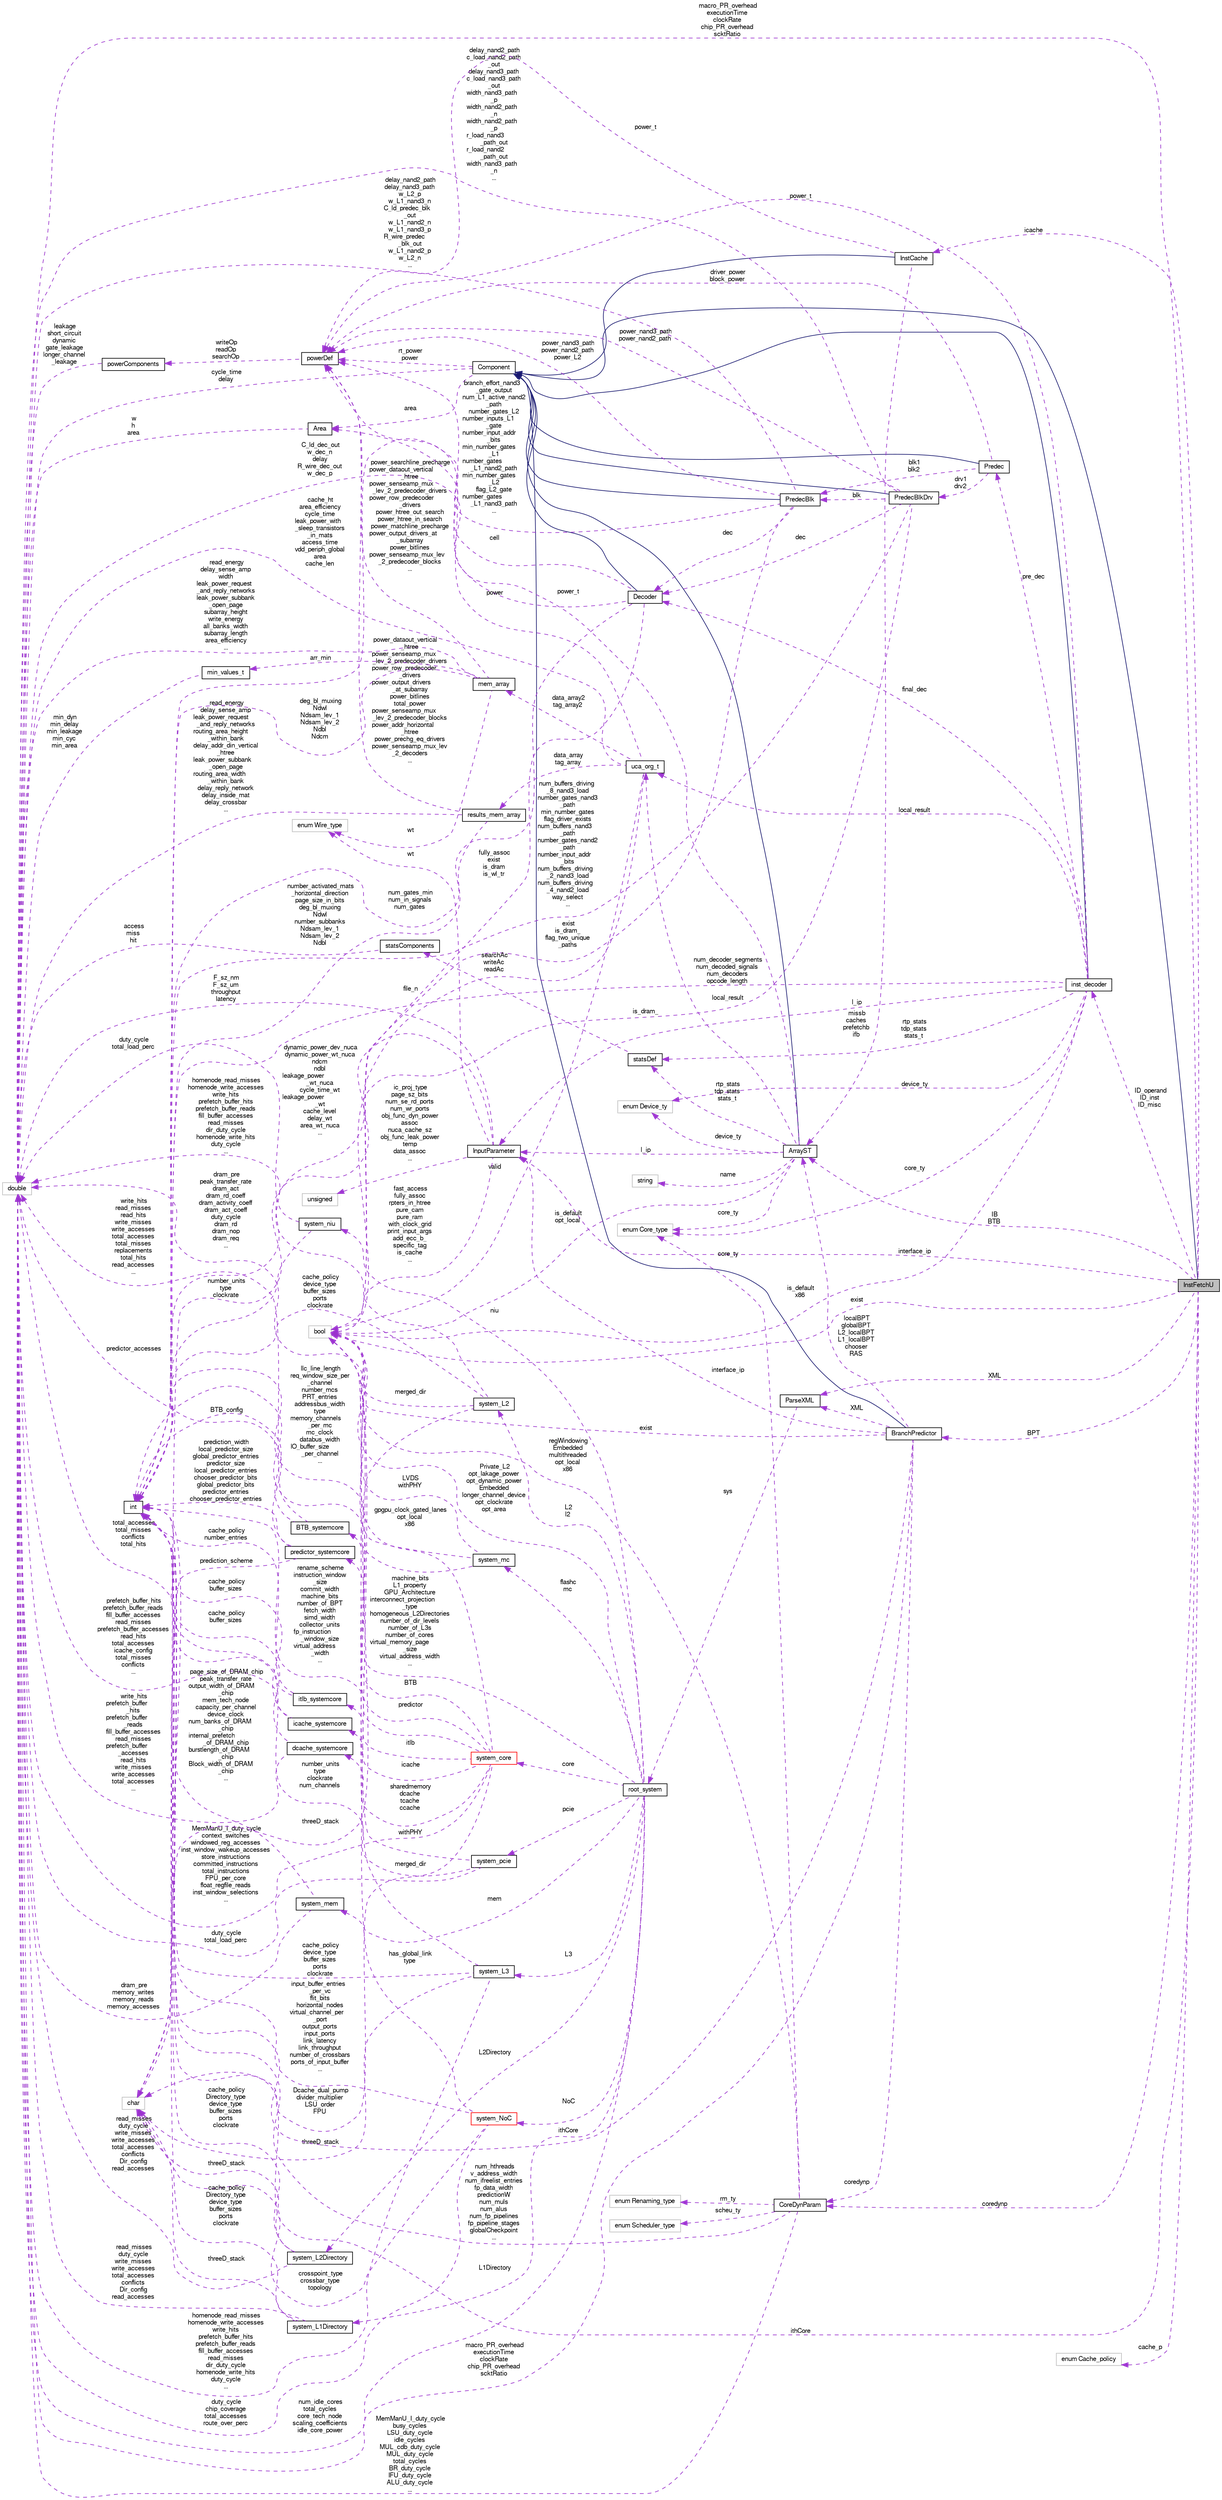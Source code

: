 digraph "InstFetchU"
{
  bgcolor="transparent";
  edge [fontname="FreeSans",fontsize="10",labelfontname="FreeSans",labelfontsize="10"];
  node [fontname="FreeSans",fontsize="10",shape=record];
  rankdir="LR";
  Node2 [label="InstFetchU",height=0.2,width=0.4,color="black", fillcolor="grey75", style="filled", fontcolor="black"];
  Node3 -> Node2 [dir="back",color="midnightblue",fontsize="10",style="solid",fontname="FreeSans"];
  Node3 [label="Component",height=0.2,width=0.4,color="black",URL="$classComponent.html"];
  Node4 -> Node3 [dir="back",color="darkorchid3",fontsize="10",style="dashed",label=" cycle_time\ndelay" ,fontname="FreeSans"];
  Node4 [label="double",height=0.2,width=0.4,color="grey75"];
  Node5 -> Node3 [dir="back",color="darkorchid3",fontsize="10",style="dashed",label=" rt_power\npower" ,fontname="FreeSans"];
  Node5 [label="powerDef",height=0.2,width=0.4,color="black",URL="$classpowerDef.html"];
  Node6 -> Node5 [dir="back",color="darkorchid3",fontsize="10",style="dashed",label=" writeOp\nreadOp\nsearchOp" ,fontname="FreeSans"];
  Node6 [label="powerComponents",height=0.2,width=0.4,color="black",URL="$classpowerComponents.html"];
  Node4 -> Node6 [dir="back",color="darkorchid3",fontsize="10",style="dashed",label=" leakage\nshort_circuit\ndynamic\ngate_leakage\nlonger_channel\l_leakage" ,fontname="FreeSans"];
  Node7 -> Node3 [dir="back",color="darkorchid3",fontsize="10",style="dashed",label=" area" ,fontname="FreeSans"];
  Node7 [label="Area",height=0.2,width=0.4,color="black",URL="$classArea.html"];
  Node4 -> Node7 [dir="back",color="darkorchid3",fontsize="10",style="dashed",label=" w\nh\narea" ,fontname="FreeSans"];
  Node8 -> Node2 [dir="back",color="darkorchid3",fontsize="10",style="dashed",label=" cache_p" ,fontname="FreeSans"];
  Node8 [label="enum Cache_policy",height=0.2,width=0.4,color="grey75"];
  Node4 -> Node2 [dir="back",color="darkorchid3",fontsize="10",style="dashed",label=" macro_PR_overhead\nexecutionTime\nclockRate\nchip_PR_overhead\nscktRatio" ,fontname="FreeSans"];
  Node9 -> Node2 [dir="back",color="darkorchid3",fontsize="10",style="dashed",label=" IB\nBTB" ,fontname="FreeSans"];
  Node9 [label="ArrayST",height=0.2,width=0.4,color="black",URL="$classArrayST.html"];
  Node3 -> Node9 [dir="back",color="midnightblue",fontsize="10",style="solid",fontname="FreeSans"];
  Node10 -> Node9 [dir="back",color="darkorchid3",fontsize="10",style="dashed",label=" device_ty" ,fontname="FreeSans"];
  Node10 [label="enum Device_ty",height=0.2,width=0.4,color="grey75"];
  Node5 -> Node9 [dir="back",color="darkorchid3",fontsize="10",style="dashed",label=" power_t" ,fontname="FreeSans"];
  Node11 -> Node9 [dir="back",color="darkorchid3",fontsize="10",style="dashed",label=" local_result" ,fontname="FreeSans"];
  Node11 [label="uca_org_t",height=0.2,width=0.4,color="black",URL="$classuca__org__t.html"];
  Node4 -> Node11 [dir="back",color="darkorchid3",fontsize="10",style="dashed",label=" cache_ht\narea_efficiency\ncycle_time\nleak_power_with\l_sleep_transistors\l_in_mats\naccess_time\nvdd_periph_global\narea\ncache_len" ,fontname="FreeSans"];
  Node12 -> Node11 [dir="back",color="darkorchid3",fontsize="10",style="dashed",label=" file_n" ,fontname="FreeSans"];
  Node12 [label="char",height=0.2,width=0.4,color="grey75"];
  Node5 -> Node11 [dir="back",color="darkorchid3",fontsize="10",style="dashed",label=" power" ,fontname="FreeSans"];
  Node13 -> Node11 [dir="back",color="darkorchid3",fontsize="10",style="dashed",label=" data_array2\ntag_array2" ,fontname="FreeSans"];
  Node13 [label="mem_array",height=0.2,width=0.4,color="black",URL="$classmem__array.html"];
  Node4 -> Node13 [dir="back",color="darkorchid3",fontsize="10",style="dashed",label=" read_energy\ndelay_sense_amp\nwidth\nleak_power_request\l_and_reply_networks\nleak_power_subbank\l_open_page\nsubarray_height\nwrite_energy\nall_banks_width\nsubarray_length\narea_efficiency\n..." ,fontname="FreeSans"];
  Node14 -> Node13 [dir="back",color="darkorchid3",fontsize="10",style="dashed",label=" arr_min" ,fontname="FreeSans"];
  Node14 [label="min_values_t",height=0.2,width=0.4,color="black",URL="$classmin__values__t.html"];
  Node4 -> Node14 [dir="back",color="darkorchid3",fontsize="10",style="dashed",label=" min_dyn\nmin_delay\nmin_leakage\nmin_cyc\nmin_area" ,fontname="FreeSans"];
  Node5 -> Node13 [dir="back",color="darkorchid3",fontsize="10",style="dashed",label=" power_searchline_precharge\npower_dataout_vertical\l_htree\npower_senseamp_mux\l_lev_2_predecoder_drivers\npower_row_predecoder\l_drivers\npower_htree_out_search\npower_htree_in_search\npower_matchline_precharge\npower_output_drivers_at\l_subarray\npower_bitlines\npower_senseamp_mux_lev\l_2_predecoder_blocks\n..." ,fontname="FreeSans"];
  Node15 -> Node13 [dir="back",color="darkorchid3",fontsize="10",style="dashed",label=" deg_bl_muxing\nNdwl\nNdsam_lev_1\nNdsam_lev_2\nNdbl\nNdcm" ,fontname="FreeSans"];
  Node15 [label="int",height=0.2,width=0.4,color="black",URL="$classint.html"];
  Node16 -> Node13 [dir="back",color="darkorchid3",fontsize="10",style="dashed",label=" wt" ,fontname="FreeSans"];
  Node16 [label="enum Wire_type",height=0.2,width=0.4,color="grey75"];
  Node17 -> Node11 [dir="back",color="darkorchid3",fontsize="10",style="dashed",label=" data_array\ntag_array" ,fontname="FreeSans"];
  Node17 [label="results_mem_array",height=0.2,width=0.4,color="black",URL="$structresults__mem__array.html"];
  Node4 -> Node17 [dir="back",color="darkorchid3",fontsize="10",style="dashed",label=" read_energy\ndelay_sense_amp\nleak_power_request\l_and_reply_networks\nrouting_area_height\l_within_bank\ndelay_addr_din_vertical\l_htree\nleak_power_subbank\l_open_page\nrouting_area_width\l_within_bank\ndelay_reply_network\ndelay_inside_mat\ndelay_crossbar\n..." ,fontname="FreeSans"];
  Node5 -> Node17 [dir="back",color="darkorchid3",fontsize="10",style="dashed",label=" power_dataout_vertical\l_htree\npower_senseamp_mux\l_lev_2_predecoder_drivers\npower_row_predecoder\l_drivers\npower_output_drivers\l_at_subarray\npower_bitlines\ntotal_power\npower_senseamp_mux\l_lev_2_predecoder_blocks\npower_addr_horizontal\l_htree\npower_prechg_eq_drivers\npower_senseamp_mux_lev\l_2_decoders\n..." ,fontname="FreeSans"];
  Node15 -> Node17 [dir="back",color="darkorchid3",fontsize="10",style="dashed",label=" number_activated_mats\l_horizontal_direction\npage_size_in_bits\ndeg_bl_muxing\nNdwl\nnumber_subbanks\nNdsam_lev_1\nNdsam_lev_2\nNdbl" ,fontname="FreeSans"];
  Node18 -> Node11 [dir="back",color="darkorchid3",fontsize="10",style="dashed",label=" valid" ,fontname="FreeSans"];
  Node18 [label="bool",height=0.2,width=0.4,color="grey75"];
  Node19 -> Node9 [dir="back",color="darkorchid3",fontsize="10",style="dashed",label=" rtp_stats\ntdp_stats\nstats_t" ,fontname="FreeSans"];
  Node19 [label="statsDef",height=0.2,width=0.4,color="black",URL="$classstatsDef.html"];
  Node20 -> Node19 [dir="back",color="darkorchid3",fontsize="10",style="dashed",label=" searchAc\nwriteAc\nreadAc" ,fontname="FreeSans"];
  Node20 [label="statsComponents",height=0.2,width=0.4,color="black",URL="$classstatsComponents.html"];
  Node4 -> Node20 [dir="back",color="darkorchid3",fontsize="10",style="dashed",label=" access\nmiss\nhit" ,fontname="FreeSans"];
  Node18 -> Node9 [dir="back",color="darkorchid3",fontsize="10",style="dashed",label=" is_default\nopt_local" ,fontname="FreeSans"];
  Node21 -> Node9 [dir="back",color="darkorchid3",fontsize="10",style="dashed",label=" name" ,fontname="FreeSans"];
  Node21 [label="string",height=0.2,width=0.4,color="grey75"];
  Node22 -> Node9 [dir="back",color="darkorchid3",fontsize="10",style="dashed",label=" l_ip" ,fontname="FreeSans"];
  Node22 [label="InputParameter",height=0.2,width=0.4,color="black",URL="$classInputParameter.html"];
  Node4 -> Node22 [dir="back",color="darkorchid3",fontsize="10",style="dashed",label=" F_sz_nm\nF_sz_um\nthroughput\nlatency" ,fontname="FreeSans"];
  Node15 -> Node22 [dir="back",color="darkorchid3",fontsize="10",style="dashed",label=" dynamic_power_dev_nuca\ndynamic_power_wt_nuca\nndcm\nndbl\nleakage_power\l_wt_nuca\ncycle_time_wt\nleakage_power\l_wt\ncache_level\ndelay_wt\narea_wt_nuca\n..." ,fontname="FreeSans"];
  Node18 -> Node22 [dir="back",color="darkorchid3",fontsize="10",style="dashed",label=" fast_access\nfully_assoc\nrpters_in_htree\npure_cam\npure_ram\nwith_clock_grid\nprint_input_args\nadd_ecc_b_\nspecific_tag\nis_cache\n..." ,fontname="FreeSans"];
  Node16 -> Node22 [dir="back",color="darkorchid3",fontsize="10",style="dashed",label=" wt" ,fontname="FreeSans"];
  Node23 -> Node22 [dir="back",color="darkorchid3",fontsize="10",style="dashed",label=" ic_proj_type\npage_sz_bits\nnum_se_rd_ports\nnum_wr_ports\nobj_func_dyn_power\nassoc\nnuca_cache_sz\nobj_func_leak_power\ntemp\ndata_assoc\n..." ,fontname="FreeSans"];
  Node23 [label="unsigned",height=0.2,width=0.4,color="grey75"];
  Node24 -> Node9 [dir="back",color="darkorchid3",fontsize="10",style="dashed",label=" core_ty" ,fontname="FreeSans"];
  Node24 [label="enum Core_type",height=0.2,width=0.4,color="grey75"];
  Node25 -> Node2 [dir="back",color="darkorchid3",fontsize="10",style="dashed",label=" coredynp" ,fontname="FreeSans"];
  Node25 [label="CoreDynParam",height=0.2,width=0.4,color="black",URL="$classCoreDynParam.html"];
  Node4 -> Node25 [dir="back",color="darkorchid3",fontsize="10",style="dashed",label=" MemManU_I_duty_cycle\nbusy_cycles\nLSU_duty_cycle\nidle_cycles\nMUL_cdb_duty_cycle\nMUL_duty_cycle\ntotal_cycles\nBR_duty_cycle\nIFU_duty_cycle\nALU_duty_cycle\n..." ,fontname="FreeSans"];
  Node15 -> Node25 [dir="back",color="darkorchid3",fontsize="10",style="dashed",label=" num_hthreads\nv_address_width\nnum_ifreelist_entries\nfp_data_width\npredictionW\nnum_muls\nnum_alus\nnum_fp_pipelines\nfp_pipeline_stages\nglobalCheckpoint\n..." ,fontname="FreeSans"];
  Node26 -> Node25 [dir="back",color="darkorchid3",fontsize="10",style="dashed",label=" rm_ty" ,fontname="FreeSans"];
  Node26 [label="enum Renaming_type",height=0.2,width=0.4,color="grey75"];
  Node18 -> Node25 [dir="back",color="darkorchid3",fontsize="10",style="dashed",label=" regWindowing\nEmbedded\nmultithreaded\nopt_local\nx86" ,fontname="FreeSans"];
  Node27 -> Node25 [dir="back",color="darkorchid3",fontsize="10",style="dashed",label=" scheu_ty" ,fontname="FreeSans"];
  Node27 [label="enum Scheduler_type",height=0.2,width=0.4,color="grey75"];
  Node24 -> Node25 [dir="back",color="darkorchid3",fontsize="10",style="dashed",label=" core_ty" ,fontname="FreeSans"];
  Node15 -> Node2 [dir="back",color="darkorchid3",fontsize="10",style="dashed",label=" ithCore" ,fontname="FreeSans"];
  Node18 -> Node2 [dir="back",color="darkorchid3",fontsize="10",style="dashed",label=" exist" ,fontname="FreeSans"];
  Node28 -> Node2 [dir="back",color="darkorchid3",fontsize="10",style="dashed",label=" ID_operand\nID_inst\nID_misc" ,fontname="FreeSans"];
  Node28 [label="inst_decoder",height=0.2,width=0.4,color="black",URL="$classinst__decoder.html"];
  Node3 -> Node28 [dir="back",color="midnightblue",fontsize="10",style="solid",fontname="FreeSans"];
  Node10 -> Node28 [dir="back",color="darkorchid3",fontsize="10",style="dashed",label=" device_ty" ,fontname="FreeSans"];
  Node5 -> Node28 [dir="back",color="darkorchid3",fontsize="10",style="dashed",label=" power_t" ,fontname="FreeSans"];
  Node11 -> Node28 [dir="back",color="darkorchid3",fontsize="10",style="dashed",label=" local_result" ,fontname="FreeSans"];
  Node19 -> Node28 [dir="back",color="darkorchid3",fontsize="10",style="dashed",label=" rtp_stats\ntdp_stats\nstats_t" ,fontname="FreeSans"];
  Node29 -> Node28 [dir="back",color="darkorchid3",fontsize="10",style="dashed",label=" final_dec" ,fontname="FreeSans"];
  Node29 [label="Decoder",height=0.2,width=0.4,color="black",URL="$classDecoder.html"];
  Node3 -> Node29 [dir="back",color="midnightblue",fontsize="10",style="solid",fontname="FreeSans"];
  Node4 -> Node29 [dir="back",color="darkorchid3",fontsize="10",style="dashed",label=" C_ld_dec_out\nw_dec_n\ndelay\nR_wire_dec_out\nw_dec_p" ,fontname="FreeSans"];
  Node15 -> Node29 [dir="back",color="darkorchid3",fontsize="10",style="dashed",label=" num_gates_min\nnum_in_signals\nnum_gates" ,fontname="FreeSans"];
  Node18 -> Node29 [dir="back",color="darkorchid3",fontsize="10",style="dashed",label=" fully_assoc\nexist\nis_dram\nis_wl_tr" ,fontname="FreeSans"];
  Node7 -> Node29 [dir="back",color="darkorchid3",fontsize="10",style="dashed",label=" cell" ,fontname="FreeSans"];
  Node15 -> Node28 [dir="back",color="darkorchid3",fontsize="10",style="dashed",label=" num_decoder_segments\nnum_decoded_signals\nnum_decoders\nopcode_length" ,fontname="FreeSans"];
  Node18 -> Node28 [dir="back",color="darkorchid3",fontsize="10",style="dashed",label=" is_default\nx86" ,fontname="FreeSans"];
  Node22 -> Node28 [dir="back",color="darkorchid3",fontsize="10",style="dashed",label=" l_ip" ,fontname="FreeSans"];
  Node30 -> Node28 [dir="back",color="darkorchid3",fontsize="10",style="dashed",label=" pre_dec" ,fontname="FreeSans"];
  Node30 [label="Predec",height=0.2,width=0.4,color="black",URL="$classPredec.html"];
  Node3 -> Node30 [dir="back",color="midnightblue",fontsize="10",style="solid",fontname="FreeSans"];
  Node5 -> Node30 [dir="back",color="darkorchid3",fontsize="10",style="dashed",label=" driver_power\nblock_power" ,fontname="FreeSans"];
  Node31 -> Node30 [dir="back",color="darkorchid3",fontsize="10",style="dashed",label=" blk1\nblk2" ,fontname="FreeSans"];
  Node31 [label="PredecBlk",height=0.2,width=0.4,color="black",URL="$classPredecBlk.html"];
  Node3 -> Node31 [dir="back",color="midnightblue",fontsize="10",style="solid",fontname="FreeSans"];
  Node4 -> Node31 [dir="back",color="darkorchid3",fontsize="10",style="dashed",label=" delay_nand2_path\ndelay_nand3_path\nw_L2_p\nw_L1_nand3_n\nC_ld_predec_blk\l_out\nw_L1_nand2_n\nw_L1_nand3_p\nR_wire_predec\l_blk_out\nw_L1_nand2_p\nw_L2_n\n..." ,fontname="FreeSans"];
  Node5 -> Node31 [dir="back",color="darkorchid3",fontsize="10",style="dashed",label=" power_nand3_path\npower_nand2_path\npower_L2" ,fontname="FreeSans"];
  Node29 -> Node31 [dir="back",color="darkorchid3",fontsize="10",style="dashed",label=" dec" ,fontname="FreeSans"];
  Node15 -> Node31 [dir="back",color="darkorchid3",fontsize="10",style="dashed",label=" branch_effort_nand3\l_gate_output\nnum_L1_active_nand2\l_path\nnumber_gates_L2\nnumber_inputs_L1\l_gate\nnumber_input_addr\l_bits\nmin_number_gates\l_L1\nnumber_gates\l_L1_nand2_path\nmin_number_gates\l_L2\nflag_L2_gate\nnumber_gates\l_L1_nand3_path\n..." ,fontname="FreeSans"];
  Node18 -> Node31 [dir="back",color="darkorchid3",fontsize="10",style="dashed",label=" exist\nis_dram_\nflag_two_unique\l_paths" ,fontname="FreeSans"];
  Node32 -> Node30 [dir="back",color="darkorchid3",fontsize="10",style="dashed",label=" drv1\ndrv2" ,fontname="FreeSans"];
  Node32 [label="PredecBlkDrv",height=0.2,width=0.4,color="black",URL="$classPredecBlkDrv.html"];
  Node3 -> Node32 [dir="back",color="midnightblue",fontsize="10",style="solid",fontname="FreeSans"];
  Node4 -> Node32 [dir="back",color="darkorchid3",fontsize="10",style="dashed",label=" delay_nand2_path\nc_load_nand2_path\l_out\ndelay_nand3_path\nc_load_nand3_path\l_out\nwidth_nand3_path\l_p\nwidth_nand2_path\l_n\nwidth_nand2_path\l_p\nr_load_nand3\l_path_out\nr_load_nand2\l_path_out\nwidth_nand3_path\l_n\n..." ,fontname="FreeSans"];
  Node5 -> Node32 [dir="back",color="darkorchid3",fontsize="10",style="dashed",label=" power_nand3_path\npower_nand2_path" ,fontname="FreeSans"];
  Node29 -> Node32 [dir="back",color="darkorchid3",fontsize="10",style="dashed",label=" dec" ,fontname="FreeSans"];
  Node15 -> Node32 [dir="back",color="darkorchid3",fontsize="10",style="dashed",label=" num_buffers_driving\l_8_nand3_load\nnumber_gates_nand3\l_path\nmin_number_gates\nflag_driver_exists\nnum_buffers_nand3\l_path\nnumber_gates_nand2\l_path\nnumber_input_addr\l_bits\nnum_buffers_driving\l_2_nand3_load\nnum_buffers_driving\l_4_nand2_load\nway_select\n..." ,fontname="FreeSans"];
  Node18 -> Node32 [dir="back",color="darkorchid3",fontsize="10",style="dashed",label=" is_dram_" ,fontname="FreeSans"];
  Node31 -> Node32 [dir="back",color="darkorchid3",fontsize="10",style="dashed",label=" blk" ,fontname="FreeSans"];
  Node24 -> Node28 [dir="back",color="darkorchid3",fontsize="10",style="dashed",label=" core_ty" ,fontname="FreeSans"];
  Node33 -> Node2 [dir="back",color="darkorchid3",fontsize="10",style="dashed",label=" BPT" ,fontname="FreeSans"];
  Node33 [label="BranchPredictor",height=0.2,width=0.4,color="black",URL="$classBranchPredictor.html"];
  Node3 -> Node33 [dir="back",color="midnightblue",fontsize="10",style="solid",fontname="FreeSans"];
  Node4 -> Node33 [dir="back",color="darkorchid3",fontsize="10",style="dashed",label=" macro_PR_overhead\nexecutionTime\nclockRate\nchip_PR_overhead\nscktRatio" ,fontname="FreeSans"];
  Node9 -> Node33 [dir="back",color="darkorchid3",fontsize="10",style="dashed",label=" localBPT\nglobalBPT\nL2_localBPT\nL1_localBPT\nchooser\nRAS" ,fontname="FreeSans"];
  Node25 -> Node33 [dir="back",color="darkorchid3",fontsize="10",style="dashed",label=" coredynp" ,fontname="FreeSans"];
  Node15 -> Node33 [dir="back",color="darkorchid3",fontsize="10",style="dashed",label=" ithCore" ,fontname="FreeSans"];
  Node18 -> Node33 [dir="back",color="darkorchid3",fontsize="10",style="dashed",label=" exist" ,fontname="FreeSans"];
  Node22 -> Node33 [dir="back",color="darkorchid3",fontsize="10",style="dashed",label=" interface_ip" ,fontname="FreeSans"];
  Node34 -> Node33 [dir="back",color="darkorchid3",fontsize="10",style="dashed",label=" XML" ,fontname="FreeSans"];
  Node34 [label="ParseXML",height=0.2,width=0.4,color="black",URL="$classParseXML.html"];
  Node35 -> Node34 [dir="back",color="darkorchid3",fontsize="10",style="dashed",label=" sys" ,fontname="FreeSans"];
  Node35 [label="root_system",height=0.2,width=0.4,color="black",URL="$structroot__system.html"];
  Node36 -> Node35 [dir="back",color="darkorchid3",fontsize="10",style="dashed",label=" L2\nl2" ,fontname="FreeSans"];
  Node36 [label="system_L2",height=0.2,width=0.4,color="black",URL="$structsystem__L2.html"];
  Node4 -> Node36 [dir="back",color="darkorchid3",fontsize="10",style="dashed",label=" homenode_read_misses\nhomenode_write_accesses\nwrite_hits\nprefetch_buffer_hits\nprefetch_buffer_reads\nfill_buffer_accesses\nread_misses\ndir_duty_cycle\nhomenode_write_hits\nduty_cycle\n..." ,fontname="FreeSans"];
  Node12 -> Node36 [dir="back",color="darkorchid3",fontsize="10",style="dashed",label=" threeD_stack" ,fontname="FreeSans"];
  Node15 -> Node36 [dir="back",color="darkorchid3",fontsize="10",style="dashed",label=" cache_policy\ndevice_type\nbuffer_sizes\nports\nclockrate" ,fontname="FreeSans"];
  Node18 -> Node36 [dir="back",color="darkorchid3",fontsize="10",style="dashed",label=" merged_dir" ,fontname="FreeSans"];
  Node37 -> Node35 [dir="back",color="darkorchid3",fontsize="10",style="dashed",label=" L3" ,fontname="FreeSans"];
  Node37 [label="system_L3",height=0.2,width=0.4,color="black",URL="$structsystem__L3.html"];
  Node4 -> Node37 [dir="back",color="darkorchid3",fontsize="10",style="dashed",label=" homenode_read_misses\nhomenode_write_accesses\nwrite_hits\nprefetch_buffer_hits\nprefetch_buffer_reads\nfill_buffer_accesses\nread_misses\ndir_duty_cycle\nhomenode_write_hits\nduty_cycle\n..." ,fontname="FreeSans"];
  Node12 -> Node37 [dir="back",color="darkorchid3",fontsize="10",style="dashed",label=" threeD_stack" ,fontname="FreeSans"];
  Node15 -> Node37 [dir="back",color="darkorchid3",fontsize="10",style="dashed",label=" cache_policy\ndevice_type\nbuffer_sizes\nports\nclockrate" ,fontname="FreeSans"];
  Node18 -> Node37 [dir="back",color="darkorchid3",fontsize="10",style="dashed",label=" merged_dir" ,fontname="FreeSans"];
  Node4 -> Node35 [dir="back",color="darkorchid3",fontsize="10",style="dashed",label=" num_idle_cores\ntotal_cycles\ncore_tech_node\nscaling_coefficients\nidle_core_power" ,fontname="FreeSans"];
  Node38 -> Node35 [dir="back",color="darkorchid3",fontsize="10",style="dashed",label=" L2Directory" ,fontname="FreeSans"];
  Node38 [label="system_L2Directory",height=0.2,width=0.4,color="black",URL="$structsystem__L2Directory.html"];
  Node4 -> Node38 [dir="back",color="darkorchid3",fontsize="10",style="dashed",label=" read_misses\nduty_cycle\nwrite_misses\nwrite_accesses\ntotal_accesses\nconflicts\nDir_config\nread_accesses" ,fontname="FreeSans"];
  Node12 -> Node38 [dir="back",color="darkorchid3",fontsize="10",style="dashed",label=" threeD_stack" ,fontname="FreeSans"];
  Node15 -> Node38 [dir="back",color="darkorchid3",fontsize="10",style="dashed",label=" cache_policy\nDirectory_type\ndevice_type\nbuffer_sizes\nports\nclockrate" ,fontname="FreeSans"];
  Node39 -> Node35 [dir="back",color="darkorchid3",fontsize="10",style="dashed",label=" flashc\nmc" ,fontname="FreeSans"];
  Node39 [label="system_mc",height=0.2,width=0.4,color="black",URL="$structsystem__mc.html"];
  Node4 -> Node39 [dir="back",color="darkorchid3",fontsize="10",style="dashed",label=" dram_pre\npeak_transfer_rate\ndram_act\ndram_rd_coeff\ndram_activity_coeff\ndram_act_coeff\nduty_cycle\ndram_rd\ndram_nop\ndram_req\n..." ,fontname="FreeSans"];
  Node15 -> Node39 [dir="back",color="darkorchid3",fontsize="10",style="dashed",label=" llc_line_length\nreq_window_size_per\l_channel\nnumber_mcs\nPRT_entries\naddressbus_width\ntype\nmemory_channels\l_per_mc\nmc_clock\ndatabus_width\nIO_buffer_size\l_per_channel\n..." ,fontname="FreeSans"];
  Node18 -> Node39 [dir="back",color="darkorchid3",fontsize="10",style="dashed",label=" LVDS\nwithPHY" ,fontname="FreeSans"];
  Node40 -> Node35 [dir="back",color="darkorchid3",fontsize="10",style="dashed",label=" mem" ,fontname="FreeSans"];
  Node40 [label="system_mem",height=0.2,width=0.4,color="black",URL="$structsystem__mem.html"];
  Node4 -> Node40 [dir="back",color="darkorchid3",fontsize="10",style="dashed",label=" dram_pre\nmemory_writes\nmemory_reads\nmemory_accesses" ,fontname="FreeSans"];
  Node15 -> Node40 [dir="back",color="darkorchid3",fontsize="10",style="dashed",label=" page_size_of_DRAM_chip\npeak_transfer_rate\noutput_width_of_DRAM\l_chip\nmem_tech_node\ncapacity_per_channel\ndevice_clock\nnum_banks_of_DRAM\l_chip\ninternal_prefetch\l_of_DRAM_chip\nburstlength_of_DRAM\l_chip\nBlock_width_of_DRAM\l_chip\n..." ,fontname="FreeSans"];
  Node41 -> Node35 [dir="back",color="darkorchid3",fontsize="10",style="dashed",label=" L1Directory" ,fontname="FreeSans"];
  Node41 [label="system_L1Directory",height=0.2,width=0.4,color="black",URL="$structsystem__L1Directory.html"];
  Node4 -> Node41 [dir="back",color="darkorchid3",fontsize="10",style="dashed",label=" read_misses\nduty_cycle\nwrite_misses\nwrite_accesses\ntotal_accesses\nconflicts\nDir_config\nread_accesses" ,fontname="FreeSans"];
  Node12 -> Node41 [dir="back",color="darkorchid3",fontsize="10",style="dashed",label=" threeD_stack" ,fontname="FreeSans"];
  Node15 -> Node41 [dir="back",color="darkorchid3",fontsize="10",style="dashed",label=" cache_policy\nDirectory_type\ndevice_type\nbuffer_sizes\nports\nclockrate" ,fontname="FreeSans"];
  Node42 -> Node35 [dir="back",color="darkorchid3",fontsize="10",style="dashed",label=" niu" ,fontname="FreeSans"];
  Node42 [label="system_niu",height=0.2,width=0.4,color="black",URL="$structsystem__niu.html"];
  Node4 -> Node42 [dir="back",color="darkorchid3",fontsize="10",style="dashed",label=" duty_cycle\ntotal_load_perc" ,fontname="FreeSans"];
  Node15 -> Node42 [dir="back",color="darkorchid3",fontsize="10",style="dashed",label=" number_units\ntype\nclockrate" ,fontname="FreeSans"];
  Node43 -> Node35 [dir="back",color="darkorchid3",fontsize="10",style="dashed",label=" core" ,fontname="FreeSans"];
  Node43 [label="system_core",height=0.2,width=0.4,color="red",URL="$structsystem__core.html"];
  Node44 -> Node43 [dir="back",color="darkorchid3",fontsize="10",style="dashed",label=" predictor" ,fontname="FreeSans"];
  Node44 [label="predictor_systemcore",height=0.2,width=0.4,color="black",URL="$structpredictor__systemcore.html"];
  Node4 -> Node44 [dir="back",color="darkorchid3",fontsize="10",style="dashed",label=" predictor_accesses" ,fontname="FreeSans"];
  Node12 -> Node44 [dir="back",color="darkorchid3",fontsize="10",style="dashed",label=" prediction_scheme" ,fontname="FreeSans"];
  Node15 -> Node44 [dir="back",color="darkorchid3",fontsize="10",style="dashed",label=" prediction_width\nlocal_predictor_size\nglobal_predictor_entries\npredictor_size\nlocal_predictor_entries\nchooser_predictor_bits\nglobal_predictor_bits\npredictor_entries\nchooser_predictor_entries" ,fontname="FreeSans"];
  Node45 -> Node43 [dir="back",color="darkorchid3",fontsize="10",style="dashed",label=" BTB" ,fontname="FreeSans"];
  Node45 [label="BTB_systemcore",height=0.2,width=0.4,color="black",URL="$structBTB__systemcore.html"];
  Node4 -> Node45 [dir="back",color="darkorchid3",fontsize="10",style="dashed",label=" write_hits\nread_misses\nread_hits\nwrite_misses\nwrite_accesses\ntotal_accesses\ntotal_misses\nreplacements\ntotal_hits\nread_accesses\n..." ,fontname="FreeSans"];
  Node15 -> Node45 [dir="back",color="darkorchid3",fontsize="10",style="dashed",label=" BTB_config" ,fontname="FreeSans"];
  Node4 -> Node43 [dir="back",color="darkorchid3",fontsize="10",style="dashed",label=" MemManU_I_duty_cycle\ncontext_switches\nwindowed_reg_accesses\ninst_window_wakeup_accesses\nstore_instructions\ncommitted_instructions\ntotal_instructions\nFPU_per_core\nfloat_regfile_reads\ninst_window_selections\n..." ,fontname="FreeSans"];
  Node46 -> Node43 [dir="back",color="darkorchid3",fontsize="10",style="dashed",label=" itlb" ,fontname="FreeSans"];
  Node46 [label="itlb_systemcore",height=0.2,width=0.4,color="black",URL="$structitlb__systemcore.html"];
  Node4 -> Node46 [dir="back",color="darkorchid3",fontsize="10",style="dashed",label=" total_accesses\ntotal_misses\nconflicts\ntotal_hits" ,fontname="FreeSans"];
  Node15 -> Node46 [dir="back",color="darkorchid3",fontsize="10",style="dashed",label=" cache_policy\nnumber_entries" ,fontname="FreeSans"];
  Node47 -> Node43 [dir="back",color="darkorchid3",fontsize="10",style="dashed",label=" icache" ,fontname="FreeSans"];
  Node47 [label="icache_systemcore",height=0.2,width=0.4,color="black",URL="$structicache__systemcore.html"];
  Node4 -> Node47 [dir="back",color="darkorchid3",fontsize="10",style="dashed",label=" prefetch_buffer_hits\nprefetch_buffer_reads\nfill_buffer_accesses\nread_misses\nprefetch_buffer_accesses\nread_hits\ntotal_accesses\nicache_config\ntotal_misses\nconflicts\n..." ,fontname="FreeSans"];
  Node15 -> Node47 [dir="back",color="darkorchid3",fontsize="10",style="dashed",label=" cache_policy\nbuffer_sizes" ,fontname="FreeSans"];
  Node12 -> Node43 [dir="back",color="darkorchid3",fontsize="10",style="dashed",label=" Dcache_dual_pump\ndivider_multiplier\nLSU_order\nFPU" ,fontname="FreeSans"];
  Node15 -> Node43 [dir="back",color="darkorchid3",fontsize="10",style="dashed",label=" rename_scheme\ninstruction_window\l_size\ncommit_width\nmachine_bits\nnumber_of_BPT\nfetch_width\nsimd_width\ncollector_units\nfp_instruction\l_window_size\nvirtual_address\l_width\n..." ,fontname="FreeSans"];
  Node48 -> Node43 [dir="back",color="darkorchid3",fontsize="10",style="dashed",label=" sharedmemory\ndcache\ntcache\nccache" ,fontname="FreeSans"];
  Node48 [label="dcache_systemcore",height=0.2,width=0.4,color="black",URL="$structdcache__systemcore.html"];
  Node4 -> Node48 [dir="back",color="darkorchid3",fontsize="10",style="dashed",label=" write_hits\nprefetch_buffer\l_hits\nprefetch_buffer\l_reads\nfill_buffer_accesses\nread_misses\nprefetch_buffer\l_accesses\nread_hits\nwrite_misses\nwrite_accesses\ntotal_accesses\n..." ,fontname="FreeSans"];
  Node15 -> Node48 [dir="back",color="darkorchid3",fontsize="10",style="dashed",label=" cache_policy\nbuffer_sizes" ,fontname="FreeSans"];
  Node18 -> Node43 [dir="back",color="darkorchid3",fontsize="10",style="dashed",label=" gpgpu_clock_gated_lanes\nopt_local\nx86" ,fontname="FreeSans"];
  Node15 -> Node35 [dir="back",color="darkorchid3",fontsize="10",style="dashed",label=" machine_bits\nL1_property\nGPU_Architecture\ninterconnect_projection\l_type\nhomogeneous_L2Directories\nnumber_of_dir_levels\nnumber_of_L3s\nnumber_of_cores\nvirtual_memory_page\l_size\nvirtual_address_width\n..." ,fontname="FreeSans"];
  Node18 -> Node35 [dir="back",color="darkorchid3",fontsize="10",style="dashed",label=" Private_L2\nopt_lakage_power\nopt_dynamic_power\nEmbedded\nlonger_channel_device\nopt_clockrate\nopt_area" ,fontname="FreeSans"];
  Node50 -> Node35 [dir="back",color="darkorchid3",fontsize="10",style="dashed",label=" NoC" ,fontname="FreeSans"];
  Node50 [label="system_NoC",height=0.2,width=0.4,color="red",URL="$structsystem__NoC.html"];
  Node4 -> Node50 [dir="back",color="darkorchid3",fontsize="10",style="dashed",label=" duty_cycle\nchip_coverage\ntotal_accesses\nroute_over_perc" ,fontname="FreeSans"];
  Node12 -> Node50 [dir="back",color="darkorchid3",fontsize="10",style="dashed",label=" crosspoint_type\ncrossbar_type\ntopology" ,fontname="FreeSans"];
  Node15 -> Node50 [dir="back",color="darkorchid3",fontsize="10",style="dashed",label=" input_buffer_entries\l_per_vc\nflit_bits\nhorizontal_nodes\nvirtual_channel_per\l_port\noutput_ports\ninput_ports\nlink_latency\nlink_throughput\nnumber_of_crossbars\nports_of_input_buffer\n..." ,fontname="FreeSans"];
  Node18 -> Node50 [dir="back",color="darkorchid3",fontsize="10",style="dashed",label=" has_global_link\ntype" ,fontname="FreeSans"];
  Node52 -> Node35 [dir="back",color="darkorchid3",fontsize="10",style="dashed",label=" pcie" ,fontname="FreeSans"];
  Node52 [label="system_pcie",height=0.2,width=0.4,color="black",URL="$structsystem__pcie.html"];
  Node4 -> Node52 [dir="back",color="darkorchid3",fontsize="10",style="dashed",label=" duty_cycle\ntotal_load_perc" ,fontname="FreeSans"];
  Node15 -> Node52 [dir="back",color="darkorchid3",fontsize="10",style="dashed",label=" number_units\ntype\nclockrate\nnum_channels" ,fontname="FreeSans"];
  Node18 -> Node52 [dir="back",color="darkorchid3",fontsize="10",style="dashed",label=" withPHY" ,fontname="FreeSans"];
  Node53 -> Node2 [dir="back",color="darkorchid3",fontsize="10",style="dashed",label=" icache" ,fontname="FreeSans"];
  Node53 [label="InstCache",height=0.2,width=0.4,color="black",URL="$classInstCache.html"];
  Node3 -> Node53 [dir="back",color="midnightblue",fontsize="10",style="solid",fontname="FreeSans"];
  Node9 -> Node53 [dir="back",color="darkorchid3",fontsize="10",style="dashed",label=" missb\ncaches\nprefetchb\nifb" ,fontname="FreeSans"];
  Node5 -> Node53 [dir="back",color="darkorchid3",fontsize="10",style="dashed",label=" power_t" ,fontname="FreeSans"];
  Node22 -> Node2 [dir="back",color="darkorchid3",fontsize="10",style="dashed",label=" interface_ip" ,fontname="FreeSans"];
  Node34 -> Node2 [dir="back",color="darkorchid3",fontsize="10",style="dashed",label=" XML" ,fontname="FreeSans"];
}

